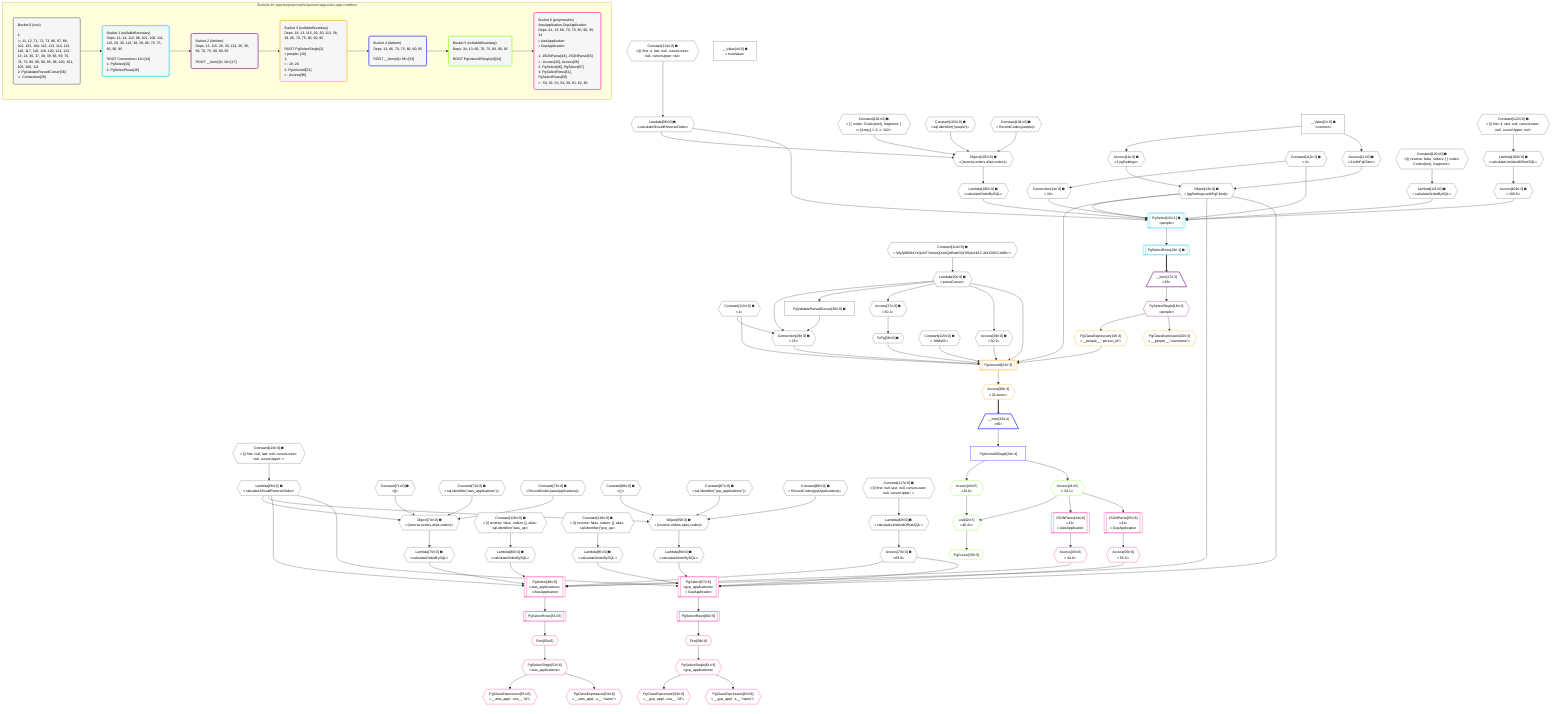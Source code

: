 %%{init: {'themeVariables': { 'fontSize': '12px'}}}%%
graph TD
    classDef path fill:#eee,stroke:#000,color:#000
    classDef plan fill:#fff,stroke-width:1px,color:#000
    classDef itemplan fill:#fff,stroke-width:2px,color:#000
    classDef unbatchedplan fill:#dff,stroke-width:1px,color:#000
    classDef sideeffectplan fill:#fcc,stroke-width:2px,color:#000
    classDef bucket fill:#f6f6f6,color:#000,stroke-width:2px,text-align:left


    %% plan dependencies
    Object74{{"Object[74∈0] ➊<br />ᐸ{reverse,orders,alias,codec}ᐳ"}}:::plan
    Lambda66{{"Lambda[66∈0] ➊<br />ᐸcalculateShouldReverseOrderᐳ"}}:::plan
    Constant71{{"Constant[71∈0] ➊<br />ᐸ[]ᐳ"}}:::plan
    Constant72{{"Constant[72∈0] ➊<br />ᐸsql.identifier(”aws_applications”)ᐳ"}}:::plan
    Constant73{{"Constant[73∈0] ➊<br />ᐸRecordCodec(awsApplications)ᐳ"}}:::plan
    Lambda66 & Constant71 & Constant72 & Constant73 --> Object74
    Object89{{"Object[89∈0] ➊<br />ᐸ{reverse,orders,alias,codec}ᐳ"}}:::plan
    Constant86{{"Constant[86∈0] ➊<br />ᐸ[]ᐳ"}}:::plan
    Constant87{{"Constant[87∈0] ➊<br />ᐸsql.identifier(”gcp_applications”)ᐳ"}}:::plan
    Constant88{{"Constant[88∈0] ➊<br />ᐸRecordCodec(gcpApplications)ᐳ"}}:::plan
    Lambda66 & Constant86 & Constant87 & Constant88 --> Object89
    Object105{{"Object[105∈0] ➊<br />ᐸ{reverse,orders,alias,codec}ᐳ"}}:::plan
    Lambda98{{"Lambda[98∈0] ➊<br />ᐸcalculateShouldReverseOrderᐳ"}}:::plan
    Constant102{{"Constant[102∈0] ➊<br />ᐸ[ { codec: Codec(int4), fragment: { n: [Array], f: 0, c: 102ᐳ"}}:::plan
    Constant103{{"Constant[103∈0] ➊<br />ᐸsql.identifier(”people”)ᐳ"}}:::plan
    Constant104{{"Constant[104∈0] ➊<br />ᐸRecordCodec(people)ᐳ"}}:::plan
    Lambda98 & Constant102 & Constant103 & Constant104 --> Object105
    Connection29{{"Connection[29∈0] ➊<br />ᐸ25ᐳ"}}:::plan
    Constant113{{"Constant[113∈0] ➊<br />ᐸ1ᐳ"}}:::plan
    Lambda30{{"Lambda[30∈0] ➊<br />ᐸparseCursorᐳ"}}:::plan
    PgValidateParsedCursor36["PgValidateParsedCursor[36∈0] ➊"]:::plan
    Constant113 & Lambda30 & PgValidateParsedCursor36 --> Connection29
    Object13{{"Object[13∈0] ➊<br />ᐸ{pgSettings,withPgClient}ᐳ"}}:::plan
    Access11{{"Access[11∈0] ➊<br />ᐸ2.pgSettingsᐳ"}}:::plan
    Access12{{"Access[12∈0] ➊<br />ᐸ2.withPgClientᐳ"}}:::plan
    Access11 & Access12 --> Object13
    __Value2["__Value[2∈0] ➊<br />ᐸcontextᐳ"]:::plan
    __Value2 --> Access11
    __Value2 --> Access12
    Connection14{{"Connection[14∈0] ➊<br />ᐸ10ᐳ"}}:::plan
    Constant112{{"Constant[112∈0] ➊<br />ᐸ4ᐳ"}}:::plan
    Constant112 --> Connection14
    Constant114{{"Constant[114∈0] ➊<br />ᐸ'WyJjMDM4YzQzNTYwIiwiQXdzQXBwbGljYXRpb24iLCJbXCI0XCJdIl0='ᐳ"}}:::plan
    Constant114 --> Lambda30
    Lambda30 --> PgValidateParsedCursor36
    Access37{{"Access[37∈0] ➊<br />ᐸ30.1ᐳ"}}:::plan
    Lambda30 --> Access37
    ToPg38{{"ToPg[38∈0] ➊"}}:::plan
    Access37 --> ToPg38
    Access39{{"Access[39∈0] ➊<br />ᐸ30.2ᐳ"}}:::plan
    Lambda30 --> Access39
    Constant116{{"Constant[116∈0] ➊<br />ᐸ§{ first: null, last: null, cursorLower: null, cursorUpper: ᐳ"}}:::plan
    Constant116 --> Lambda66
    Lambda69{{"Lambda[69∈0] ➊<br />ᐸcalculateLimitAndOffsetSQLᐳ"}}:::plan
    Constant117{{"Constant[117∈0] ➊<br />ᐸ§{ first: null, last: null, cursorLower: null, cursorUpper: ᐳ"}}:::plan
    Constant117 --> Lambda69
    Access70{{"Access[70∈0] ➊<br />ᐸ69.0ᐳ"}}:::plan
    Lambda69 --> Access70
    Lambda75{{"Lambda[75∈0] ➊<br />ᐸcalculateOrderBySQLᐳ"}}:::plan
    Object74 --> Lambda75
    Lambda80{{"Lambda[80∈0] ➊<br />ᐸcalculateOrderBySQLᐳ"}}:::plan
    Constant118{{"Constant[118∈0] ➊<br />ᐸ§{ reverse: false, orders: [], alias: sql.identifier(”aws_apᐳ"}}:::plan
    Constant118 --> Lambda80
    Lambda90{{"Lambda[90∈0] ➊<br />ᐸcalculateOrderBySQLᐳ"}}:::plan
    Object89 --> Lambda90
    Lambda95{{"Lambda[95∈0] ➊<br />ᐸcalculateOrderBySQLᐳ"}}:::plan
    Constant119{{"Constant[119∈0] ➊<br />ᐸ§{ reverse: false, orders: [], alias: sql.identifier(”gcp_apᐳ"}}:::plan
    Constant119 --> Lambda95
    Constant121{{"Constant[121∈0] ➊<br />ᐸ§{ first: 4, last: null, cursorLower: null, cursorUpper: nulᐳ"}}:::plan
    Constant121 --> Lambda98
    Lambda100{{"Lambda[100∈0] ➊<br />ᐸcalculateLimitAndOffsetSQLᐳ"}}:::plan
    Constant122{{"Constant[122∈0] ➊<br />ᐸ§{ first: 4, last: null, cursorLower: null, cursorUpper: nulᐳ"}}:::plan
    Constant122 --> Lambda100
    Access101{{"Access[101∈0] ➊<br />ᐸ100.0ᐳ"}}:::plan
    Lambda100 --> Access101
    Lambda106{{"Lambda[106∈0] ➊<br />ᐸcalculateOrderBySQLᐳ"}}:::plan
    Object105 --> Lambda106
    Lambda111{{"Lambda[111∈0] ➊<br />ᐸcalculateOrderBySQLᐳ"}}:::plan
    Constant120{{"Constant[120∈0] ➊<br />ᐸ§{ reverse: false, orders: [ { codec: Codec(int4), fragment:ᐳ"}}:::plan
    Constant120 --> Lambda111
    __Value4["__Value[4∈0] ➊<br />ᐸrootValueᐳ"]:::plan
    Constant115{{"Constant[115∈0] ➊<br />ᐸ'AWfulS'ᐳ"}}:::plan
    PgSelect15[["PgSelect[15∈1] ➊<br />ᐸpeopleᐳ"]]:::plan
    Object13 & Connection14 & Constant112 & Lambda98 & Access101 & Lambda106 & Lambda111 --> PgSelect15
    PgSelectRows16[["PgSelectRows[16∈1] ➊"]]:::plan
    PgSelect15 --> PgSelectRows16
    __Item17[/"__Item[17∈2]<br />ᐸ16ᐳ"\]:::itemplan
    PgSelectRows16 ==> __Item17
    PgSelectSingle18{{"PgSelectSingle[18∈2]<br />ᐸpeopleᐳ"}}:::plan
    __Item17 --> PgSelectSingle18
    PgUnionAll31[["PgUnionAll[31∈3]"]]:::plan
    PgClassExpression19{{"PgClassExpression[19∈3]<br />ᐸ__people__.”person_id”ᐳ"}}:::plan
    Object13 & PgClassExpression19 & Constant115 & Connection29 & Lambda30 & Constant113 & ToPg38 & Access39 --> PgUnionAll31
    PgSelectSingle18 --> PgClassExpression19
    PgClassExpression20{{"PgClassExpression[20∈3]<br />ᐸ__people__.”username”ᐳ"}}:::plan
    PgSelectSingle18 --> PgClassExpression20
    Access96{{"Access[96∈3]<br />ᐸ31.itemsᐳ"}}:::plan
    PgUnionAll31 --> Access96
    __Item33[/"__Item[33∈4]<br />ᐸ96ᐳ"\]:::itemplan
    Access96 ==> __Item33
    PgUnionAllSingle34["PgUnionAllSingle[34∈4]"]:::plan
    __Item33 --> PgUnionAllSingle34
    List42{{"List[42∈5]<br />ᐸ40,41ᐳ"}}:::plan
    Access40{{"Access[40∈5]<br />ᐸ34.0ᐳ"}}:::plan
    Access41{{"Access[41∈5]<br />ᐸ34.1ᐳ"}}:::plan
    Access40 & Access41 --> List42
    PgCursor35{{"PgCursor[35∈5]"}}:::plan
    List42 --> PgCursor35
    PgUnionAllSingle34 --> Access40
    PgUnionAllSingle34 --> Access41
    PgSelect46[["PgSelect[46∈6]<br />ᐸaws_applicationsᐳ<br />ᐳAwsApplication"]]:::plan
    Access45{{"Access[45∈6]<br />ᐸ44.0ᐳ"}}:::plan
    Object13 & Access45 & Lambda66 & Access70 & Lambda75 & Lambda80 --> PgSelect46
    PgSelect57[["PgSelect[57∈6]<br />ᐸgcp_applicationsᐳ<br />ᐳGcpApplication"]]:::plan
    Access56{{"Access[56∈6]<br />ᐸ55.0ᐳ"}}:::plan
    Object13 & Access56 & Lambda66 & Access70 & Lambda90 & Lambda95 --> PgSelect57
    JSONParse44[["JSONParse[44∈6]<br />ᐸ41ᐳ<br />ᐳAwsApplication"]]:::plan
    Access41 --> JSONParse44
    JSONParse44 --> Access45
    First50{{"First[50∈6]"}}:::plan
    PgSelectRows51[["PgSelectRows[51∈6]"]]:::plan
    PgSelectRows51 --> First50
    PgSelect46 --> PgSelectRows51
    PgSelectSingle52{{"PgSelectSingle[52∈6]<br />ᐸaws_applicationsᐳ"}}:::plan
    First50 --> PgSelectSingle52
    PgClassExpression53{{"PgClassExpression[53∈6]<br />ᐸ__aws_appl...ons__.”id”ᐳ"}}:::plan
    PgSelectSingle52 --> PgClassExpression53
    PgClassExpression54{{"PgClassExpression[54∈6]<br />ᐸ__aws_appl...s__.”name”ᐳ"}}:::plan
    PgSelectSingle52 --> PgClassExpression54
    JSONParse55[["JSONParse[55∈6]<br />ᐸ41ᐳ<br />ᐳGcpApplication"]]:::plan
    Access41 --> JSONParse55
    JSONParse55 --> Access56
    First59{{"First[59∈6]"}}:::plan
    PgSelectRows60[["PgSelectRows[60∈6]"]]:::plan
    PgSelectRows60 --> First59
    PgSelect57 --> PgSelectRows60
    PgSelectSingle61{{"PgSelectSingle[61∈6]<br />ᐸgcp_applicationsᐳ"}}:::plan
    First59 --> PgSelectSingle61
    PgClassExpression62{{"PgClassExpression[62∈6]<br />ᐸ__gcp_appl...ons__.”id”ᐳ"}}:::plan
    PgSelectSingle61 --> PgClassExpression62
    PgClassExpression63{{"PgClassExpression[63∈6]<br />ᐸ__gcp_appl...s__.”name”ᐳ"}}:::plan
    PgSelectSingle61 --> PgClassExpression63

    %% define steps

    subgraph "Buckets for queries/polymorphic/person-app-vulns.app-condition"
    Bucket0("Bucket 0 (root)<br /><br />1: <br />ᐳ: 11, 12, 71, 72, 73, 86, 87, 88, 102, 103, 104, 112, 113, 114, 115, 116, 117, 118, 119, 120, 121, 122, 13, 14, 30, 37, 38, 39, 66, 69, 70, 74, 75, 80, 89, 90, 95, 98, 100, 101, 105, 106, 111<br />2: PgValidateParsedCursor[36]<br />ᐳ: Connection[29]"):::bucket
    classDef bucket0 stroke:#696969
    class Bucket0,__Value2,__Value4,Access11,Access12,Object13,Connection14,Connection29,Lambda30,PgValidateParsedCursor36,Access37,ToPg38,Access39,Lambda66,Lambda69,Access70,Constant71,Constant72,Constant73,Object74,Lambda75,Lambda80,Constant86,Constant87,Constant88,Object89,Lambda90,Lambda95,Lambda98,Lambda100,Access101,Constant102,Constant103,Constant104,Object105,Lambda106,Lambda111,Constant112,Constant113,Constant114,Constant115,Constant116,Constant117,Constant118,Constant119,Constant120,Constant121,Constant122 bucket0
    Bucket1("Bucket 1 (nullableBoundary)<br />Deps: 13, 14, 112, 98, 101, 106, 111, 115, 29, 30, 113, 38, 39, 66, 70, 75, 80, 90, 95<br /><br />ROOT Connectionᐸ10ᐳ[14]<br />1: PgSelect[15]<br />2: PgSelectRows[16]"):::bucket
    classDef bucket1 stroke:#00bfff
    class Bucket1,PgSelect15,PgSelectRows16 bucket1
    Bucket2("Bucket 2 (listItem)<br />Deps: 13, 115, 29, 30, 113, 38, 39, 66, 70, 75, 80, 90, 95<br /><br />ROOT __Item{2}ᐸ16ᐳ[17]"):::bucket
    classDef bucket2 stroke:#7f007f
    class Bucket2,__Item17,PgSelectSingle18 bucket2
    Bucket3("Bucket 3 (nullableBoundary)<br />Deps: 18, 13, 115, 29, 30, 113, 38, 39, 66, 70, 75, 80, 90, 95<br /><br />ROOT PgSelectSingle{2}ᐸpeopleᐳ[18]<br />1: <br />ᐳ: 19, 20<br />2: PgUnionAll[31]<br />ᐳ: Access[96]"):::bucket
    classDef bucket3 stroke:#ffa500
    class Bucket3,PgClassExpression19,PgClassExpression20,PgUnionAll31,Access96 bucket3
    Bucket4("Bucket 4 (listItem)<br />Deps: 13, 66, 70, 75, 80, 90, 95<br /><br />ROOT __Item{4}ᐸ96ᐳ[33]"):::bucket
    classDef bucket4 stroke:#0000ff
    class Bucket4,__Item33,PgUnionAllSingle34 bucket4
    Bucket5("Bucket 5 (nullableBoundary)<br />Deps: 34, 13, 66, 70, 75, 80, 90, 95<br /><br />ROOT PgUnionAllSingle{4}[34]"):::bucket
    classDef bucket5 stroke:#7fff00
    class Bucket5,PgCursor35,Access40,Access41,List42 bucket5
    Bucket6("Bucket 6 (polymorphic)<br />AwsApplication,GcpApplication<br />Deps: 41, 13, 66, 70, 75, 80, 90, 95, 34<br />ᐳAwsApplication<br />ᐳGcpApplication<br /><br />1: JSONParse[44], JSONParse[55]<br />ᐳ: Access[45], Access[56]<br />2: PgSelect[46], PgSelect[57]<br />3: PgSelectRows[51], PgSelectRows[60]<br />ᐳ: 50, 52, 53, 54, 59, 61, 62, 63"):::bucket
    classDef bucket6 stroke:#ff1493
    class Bucket6,JSONParse44,Access45,PgSelect46,First50,PgSelectRows51,PgSelectSingle52,PgClassExpression53,PgClassExpression54,JSONParse55,Access56,PgSelect57,First59,PgSelectRows60,PgSelectSingle61,PgClassExpression62,PgClassExpression63 bucket6
    Bucket0 --> Bucket1
    Bucket1 --> Bucket2
    Bucket2 --> Bucket3
    Bucket3 --> Bucket4
    Bucket4 --> Bucket5
    Bucket5 --> Bucket6
    end
